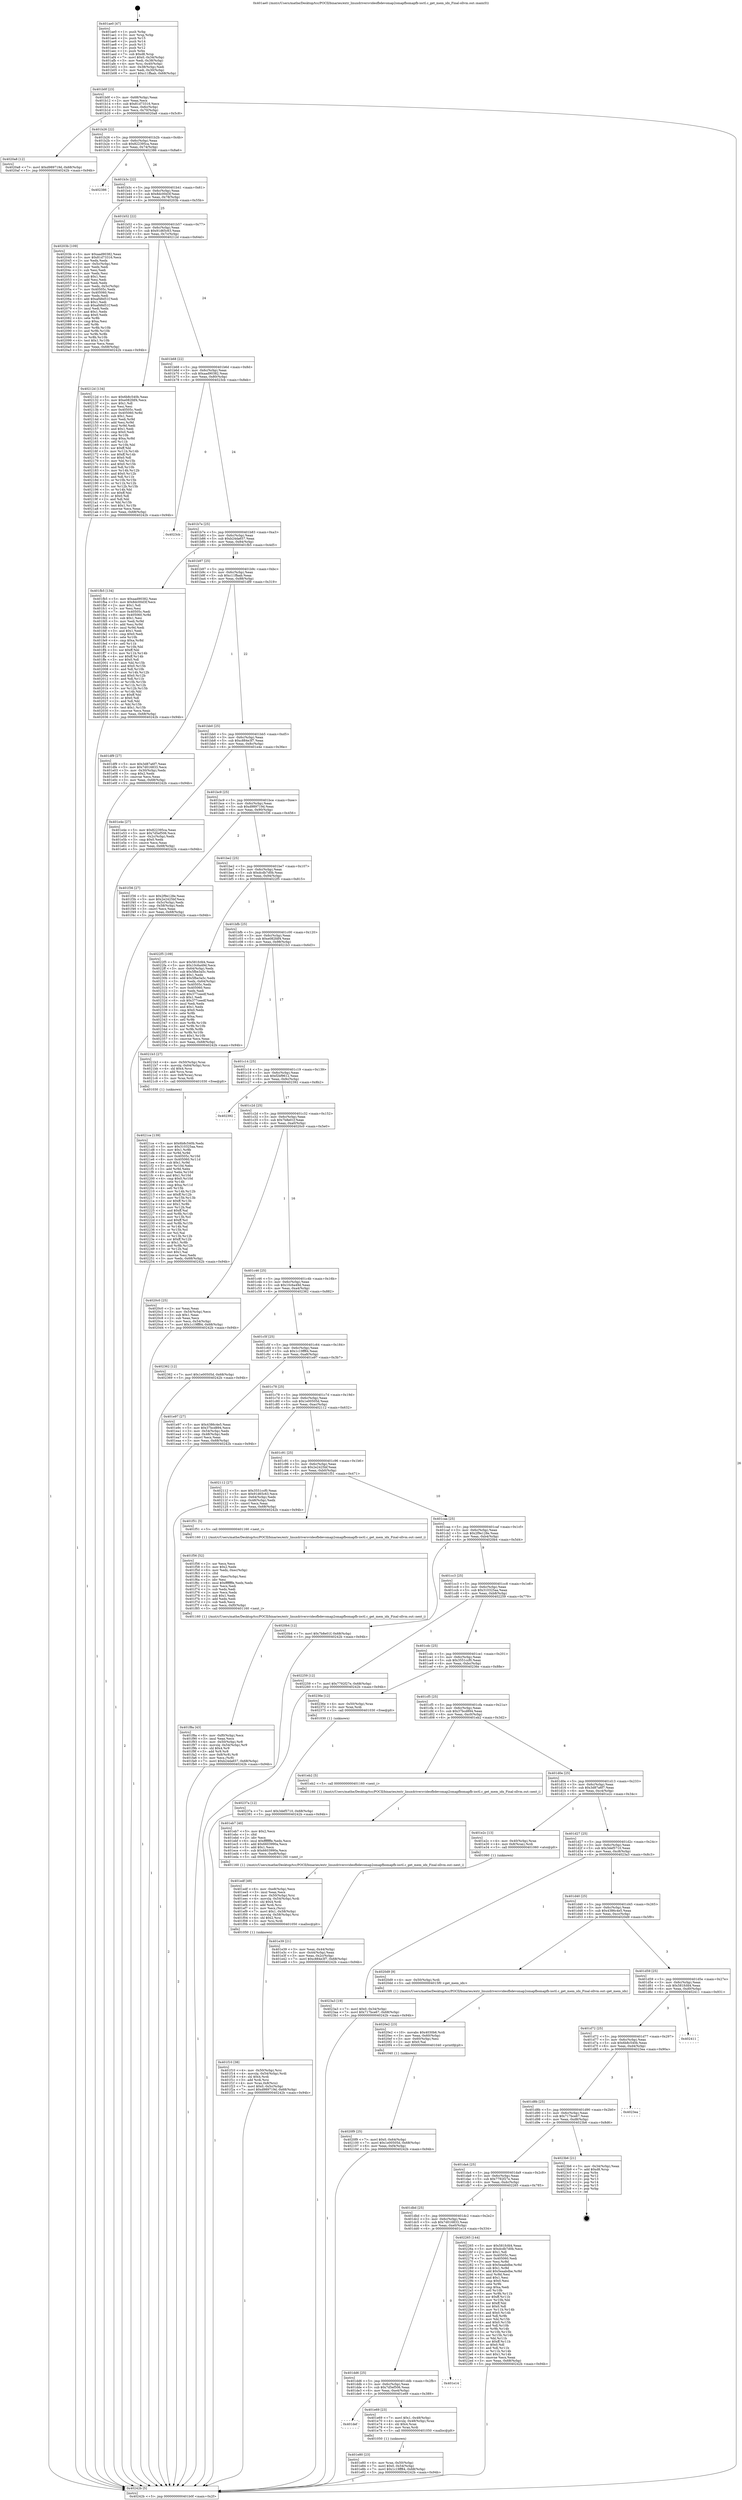 digraph "0x401ae0" {
  label = "0x401ae0 (/mnt/c/Users/mathe/Desktop/tcc/POCII/binaries/extr_linuxdriversvideofbdevomap2omapfbomapfb-ioctl.c_get_mem_idx_Final-ollvm.out::main(0))"
  labelloc = "t"
  node[shape=record]

  Entry [label="",width=0.3,height=0.3,shape=circle,fillcolor=black,style=filled]
  "0x401b0f" [label="{
     0x401b0f [23]\l
     | [instrs]\l
     &nbsp;&nbsp;0x401b0f \<+3\>: mov -0x68(%rbp),%eax\l
     &nbsp;&nbsp;0x401b12 \<+2\>: mov %eax,%ecx\l
     &nbsp;&nbsp;0x401b14 \<+6\>: sub $0x81d73316,%ecx\l
     &nbsp;&nbsp;0x401b1a \<+3\>: mov %eax,-0x6c(%rbp)\l
     &nbsp;&nbsp;0x401b1d \<+3\>: mov %ecx,-0x70(%rbp)\l
     &nbsp;&nbsp;0x401b20 \<+6\>: je 00000000004020a8 \<main+0x5c8\>\l
  }"]
  "0x4020a8" [label="{
     0x4020a8 [12]\l
     | [instrs]\l
     &nbsp;&nbsp;0x4020a8 \<+7\>: movl $0xd989719d,-0x68(%rbp)\l
     &nbsp;&nbsp;0x4020af \<+5\>: jmp 000000000040242b \<main+0x94b\>\l
  }"]
  "0x401b26" [label="{
     0x401b26 [22]\l
     | [instrs]\l
     &nbsp;&nbsp;0x401b26 \<+5\>: jmp 0000000000401b2b \<main+0x4b\>\l
     &nbsp;&nbsp;0x401b2b \<+3\>: mov -0x6c(%rbp),%eax\l
     &nbsp;&nbsp;0x401b2e \<+5\>: sub $0x822395ca,%eax\l
     &nbsp;&nbsp;0x401b33 \<+3\>: mov %eax,-0x74(%rbp)\l
     &nbsp;&nbsp;0x401b36 \<+6\>: je 0000000000402386 \<main+0x8a6\>\l
  }"]
  Exit [label="",width=0.3,height=0.3,shape=circle,fillcolor=black,style=filled,peripheries=2]
  "0x402386" [label="{
     0x402386\l
  }", style=dashed]
  "0x401b3c" [label="{
     0x401b3c [22]\l
     | [instrs]\l
     &nbsp;&nbsp;0x401b3c \<+5\>: jmp 0000000000401b41 \<main+0x61\>\l
     &nbsp;&nbsp;0x401b41 \<+3\>: mov -0x6c(%rbp),%eax\l
     &nbsp;&nbsp;0x401b44 \<+5\>: sub $0x8dc00d3f,%eax\l
     &nbsp;&nbsp;0x401b49 \<+3\>: mov %eax,-0x78(%rbp)\l
     &nbsp;&nbsp;0x401b4c \<+6\>: je 000000000040203b \<main+0x55b\>\l
  }"]
  "0x40237a" [label="{
     0x40237a [12]\l
     | [instrs]\l
     &nbsp;&nbsp;0x40237a \<+7\>: movl $0x3def5710,-0x68(%rbp)\l
     &nbsp;&nbsp;0x402381 \<+5\>: jmp 000000000040242b \<main+0x94b\>\l
  }"]
  "0x40203b" [label="{
     0x40203b [109]\l
     | [instrs]\l
     &nbsp;&nbsp;0x40203b \<+5\>: mov $0xaad90382,%eax\l
     &nbsp;&nbsp;0x402040 \<+5\>: mov $0x81d73316,%ecx\l
     &nbsp;&nbsp;0x402045 \<+2\>: xor %edx,%edx\l
     &nbsp;&nbsp;0x402047 \<+3\>: mov -0x5c(%rbp),%esi\l
     &nbsp;&nbsp;0x40204a \<+2\>: mov %edx,%edi\l
     &nbsp;&nbsp;0x40204c \<+2\>: sub %esi,%edi\l
     &nbsp;&nbsp;0x40204e \<+2\>: mov %edx,%esi\l
     &nbsp;&nbsp;0x402050 \<+3\>: sub $0x1,%esi\l
     &nbsp;&nbsp;0x402053 \<+2\>: add %esi,%edi\l
     &nbsp;&nbsp;0x402055 \<+2\>: sub %edi,%edx\l
     &nbsp;&nbsp;0x402057 \<+3\>: mov %edx,-0x5c(%rbp)\l
     &nbsp;&nbsp;0x40205a \<+7\>: mov 0x40505c,%edx\l
     &nbsp;&nbsp;0x402061 \<+7\>: mov 0x405060,%esi\l
     &nbsp;&nbsp;0x402068 \<+2\>: mov %edx,%edi\l
     &nbsp;&nbsp;0x40206a \<+6\>: add $0xaf48d51f,%edi\l
     &nbsp;&nbsp;0x402070 \<+3\>: sub $0x1,%edi\l
     &nbsp;&nbsp;0x402073 \<+6\>: sub $0xaf48d51f,%edi\l
     &nbsp;&nbsp;0x402079 \<+3\>: imul %edi,%edx\l
     &nbsp;&nbsp;0x40207c \<+3\>: and $0x1,%edx\l
     &nbsp;&nbsp;0x40207f \<+3\>: cmp $0x0,%edx\l
     &nbsp;&nbsp;0x402082 \<+4\>: sete %r8b\l
     &nbsp;&nbsp;0x402086 \<+3\>: cmp $0xa,%esi\l
     &nbsp;&nbsp;0x402089 \<+4\>: setl %r9b\l
     &nbsp;&nbsp;0x40208d \<+3\>: mov %r8b,%r10b\l
     &nbsp;&nbsp;0x402090 \<+3\>: and %r9b,%r10b\l
     &nbsp;&nbsp;0x402093 \<+3\>: xor %r9b,%r8b\l
     &nbsp;&nbsp;0x402096 \<+3\>: or %r8b,%r10b\l
     &nbsp;&nbsp;0x402099 \<+4\>: test $0x1,%r10b\l
     &nbsp;&nbsp;0x40209d \<+3\>: cmovne %ecx,%eax\l
     &nbsp;&nbsp;0x4020a0 \<+3\>: mov %eax,-0x68(%rbp)\l
     &nbsp;&nbsp;0x4020a3 \<+5\>: jmp 000000000040242b \<main+0x94b\>\l
  }"]
  "0x401b52" [label="{
     0x401b52 [22]\l
     | [instrs]\l
     &nbsp;&nbsp;0x401b52 \<+5\>: jmp 0000000000401b57 \<main+0x77\>\l
     &nbsp;&nbsp;0x401b57 \<+3\>: mov -0x6c(%rbp),%eax\l
     &nbsp;&nbsp;0x401b5a \<+5\>: sub $0x91d65c63,%eax\l
     &nbsp;&nbsp;0x401b5f \<+3\>: mov %eax,-0x7c(%rbp)\l
     &nbsp;&nbsp;0x401b62 \<+6\>: je 000000000040212d \<main+0x64d\>\l
  }"]
  "0x4021ce" [label="{
     0x4021ce [139]\l
     | [instrs]\l
     &nbsp;&nbsp;0x4021ce \<+5\>: mov $0x6b8c540b,%edx\l
     &nbsp;&nbsp;0x4021d3 \<+5\>: mov $0x310325aa,%esi\l
     &nbsp;&nbsp;0x4021d8 \<+3\>: mov $0x1,%r8b\l
     &nbsp;&nbsp;0x4021db \<+3\>: xor %r9d,%r9d\l
     &nbsp;&nbsp;0x4021de \<+8\>: mov 0x40505c,%r10d\l
     &nbsp;&nbsp;0x4021e6 \<+8\>: mov 0x405060,%r11d\l
     &nbsp;&nbsp;0x4021ee \<+4\>: sub $0x1,%r9d\l
     &nbsp;&nbsp;0x4021f2 \<+3\>: mov %r10d,%ebx\l
     &nbsp;&nbsp;0x4021f5 \<+3\>: add %r9d,%ebx\l
     &nbsp;&nbsp;0x4021f8 \<+4\>: imul %ebx,%r10d\l
     &nbsp;&nbsp;0x4021fc \<+4\>: and $0x1,%r10d\l
     &nbsp;&nbsp;0x402200 \<+4\>: cmp $0x0,%r10d\l
     &nbsp;&nbsp;0x402204 \<+4\>: sete %r14b\l
     &nbsp;&nbsp;0x402208 \<+4\>: cmp $0xa,%r11d\l
     &nbsp;&nbsp;0x40220c \<+4\>: setl %r15b\l
     &nbsp;&nbsp;0x402210 \<+3\>: mov %r14b,%r12b\l
     &nbsp;&nbsp;0x402213 \<+4\>: xor $0xff,%r12b\l
     &nbsp;&nbsp;0x402217 \<+3\>: mov %r15b,%r13b\l
     &nbsp;&nbsp;0x40221a \<+4\>: xor $0xff,%r13b\l
     &nbsp;&nbsp;0x40221e \<+4\>: xor $0x1,%r8b\l
     &nbsp;&nbsp;0x402222 \<+3\>: mov %r12b,%al\l
     &nbsp;&nbsp;0x402225 \<+2\>: and $0xff,%al\l
     &nbsp;&nbsp;0x402227 \<+3\>: and %r8b,%r14b\l
     &nbsp;&nbsp;0x40222a \<+3\>: mov %r13b,%cl\l
     &nbsp;&nbsp;0x40222d \<+3\>: and $0xff,%cl\l
     &nbsp;&nbsp;0x402230 \<+3\>: and %r8b,%r15b\l
     &nbsp;&nbsp;0x402233 \<+3\>: or %r14b,%al\l
     &nbsp;&nbsp;0x402236 \<+3\>: or %r15b,%cl\l
     &nbsp;&nbsp;0x402239 \<+2\>: xor %cl,%al\l
     &nbsp;&nbsp;0x40223b \<+3\>: or %r13b,%r12b\l
     &nbsp;&nbsp;0x40223e \<+4\>: xor $0xff,%r12b\l
     &nbsp;&nbsp;0x402242 \<+4\>: or $0x1,%r8b\l
     &nbsp;&nbsp;0x402246 \<+3\>: and %r8b,%r12b\l
     &nbsp;&nbsp;0x402249 \<+3\>: or %r12b,%al\l
     &nbsp;&nbsp;0x40224c \<+2\>: test $0x1,%al\l
     &nbsp;&nbsp;0x40224e \<+3\>: cmovne %esi,%edx\l
     &nbsp;&nbsp;0x402251 \<+3\>: mov %edx,-0x68(%rbp)\l
     &nbsp;&nbsp;0x402254 \<+5\>: jmp 000000000040242b \<main+0x94b\>\l
  }"]
  "0x40212d" [label="{
     0x40212d [134]\l
     | [instrs]\l
     &nbsp;&nbsp;0x40212d \<+5\>: mov $0x6b8c540b,%eax\l
     &nbsp;&nbsp;0x402132 \<+5\>: mov $0xe082fdf4,%ecx\l
     &nbsp;&nbsp;0x402137 \<+2\>: mov $0x1,%dl\l
     &nbsp;&nbsp;0x402139 \<+2\>: xor %esi,%esi\l
     &nbsp;&nbsp;0x40213b \<+7\>: mov 0x40505c,%edi\l
     &nbsp;&nbsp;0x402142 \<+8\>: mov 0x405060,%r8d\l
     &nbsp;&nbsp;0x40214a \<+3\>: sub $0x1,%esi\l
     &nbsp;&nbsp;0x40214d \<+3\>: mov %edi,%r9d\l
     &nbsp;&nbsp;0x402150 \<+3\>: add %esi,%r9d\l
     &nbsp;&nbsp;0x402153 \<+4\>: imul %r9d,%edi\l
     &nbsp;&nbsp;0x402157 \<+3\>: and $0x1,%edi\l
     &nbsp;&nbsp;0x40215a \<+3\>: cmp $0x0,%edi\l
     &nbsp;&nbsp;0x40215d \<+4\>: sete %r10b\l
     &nbsp;&nbsp;0x402161 \<+4\>: cmp $0xa,%r8d\l
     &nbsp;&nbsp;0x402165 \<+4\>: setl %r11b\l
     &nbsp;&nbsp;0x402169 \<+3\>: mov %r10b,%bl\l
     &nbsp;&nbsp;0x40216c \<+3\>: xor $0xff,%bl\l
     &nbsp;&nbsp;0x40216f \<+3\>: mov %r11b,%r14b\l
     &nbsp;&nbsp;0x402172 \<+4\>: xor $0xff,%r14b\l
     &nbsp;&nbsp;0x402176 \<+3\>: xor $0x0,%dl\l
     &nbsp;&nbsp;0x402179 \<+3\>: mov %bl,%r15b\l
     &nbsp;&nbsp;0x40217c \<+4\>: and $0x0,%r15b\l
     &nbsp;&nbsp;0x402180 \<+3\>: and %dl,%r10b\l
     &nbsp;&nbsp;0x402183 \<+3\>: mov %r14b,%r12b\l
     &nbsp;&nbsp;0x402186 \<+4\>: and $0x0,%r12b\l
     &nbsp;&nbsp;0x40218a \<+3\>: and %dl,%r11b\l
     &nbsp;&nbsp;0x40218d \<+3\>: or %r10b,%r15b\l
     &nbsp;&nbsp;0x402190 \<+3\>: or %r11b,%r12b\l
     &nbsp;&nbsp;0x402193 \<+3\>: xor %r12b,%r15b\l
     &nbsp;&nbsp;0x402196 \<+3\>: or %r14b,%bl\l
     &nbsp;&nbsp;0x402199 \<+3\>: xor $0xff,%bl\l
     &nbsp;&nbsp;0x40219c \<+3\>: or $0x0,%dl\l
     &nbsp;&nbsp;0x40219f \<+2\>: and %dl,%bl\l
     &nbsp;&nbsp;0x4021a1 \<+3\>: or %bl,%r15b\l
     &nbsp;&nbsp;0x4021a4 \<+4\>: test $0x1,%r15b\l
     &nbsp;&nbsp;0x4021a8 \<+3\>: cmovne %ecx,%eax\l
     &nbsp;&nbsp;0x4021ab \<+3\>: mov %eax,-0x68(%rbp)\l
     &nbsp;&nbsp;0x4021ae \<+5\>: jmp 000000000040242b \<main+0x94b\>\l
  }"]
  "0x401b68" [label="{
     0x401b68 [22]\l
     | [instrs]\l
     &nbsp;&nbsp;0x401b68 \<+5\>: jmp 0000000000401b6d \<main+0x8d\>\l
     &nbsp;&nbsp;0x401b6d \<+3\>: mov -0x6c(%rbp),%eax\l
     &nbsp;&nbsp;0x401b70 \<+5\>: sub $0xaad90382,%eax\l
     &nbsp;&nbsp;0x401b75 \<+3\>: mov %eax,-0x80(%rbp)\l
     &nbsp;&nbsp;0x401b78 \<+6\>: je 00000000004023cb \<main+0x8eb\>\l
  }"]
  "0x4020f9" [label="{
     0x4020f9 [25]\l
     | [instrs]\l
     &nbsp;&nbsp;0x4020f9 \<+7\>: movl $0x0,-0x64(%rbp)\l
     &nbsp;&nbsp;0x402100 \<+7\>: movl $0x1e00505d,-0x68(%rbp)\l
     &nbsp;&nbsp;0x402107 \<+6\>: mov %eax,-0xf4(%rbp)\l
     &nbsp;&nbsp;0x40210d \<+5\>: jmp 000000000040242b \<main+0x94b\>\l
  }"]
  "0x4023cb" [label="{
     0x4023cb\l
  }", style=dashed]
  "0x401b7e" [label="{
     0x401b7e [25]\l
     | [instrs]\l
     &nbsp;&nbsp;0x401b7e \<+5\>: jmp 0000000000401b83 \<main+0xa3\>\l
     &nbsp;&nbsp;0x401b83 \<+3\>: mov -0x6c(%rbp),%eax\l
     &nbsp;&nbsp;0x401b86 \<+5\>: sub $0xb24da657,%eax\l
     &nbsp;&nbsp;0x401b8b \<+6\>: mov %eax,-0x84(%rbp)\l
     &nbsp;&nbsp;0x401b91 \<+6\>: je 0000000000401fb5 \<main+0x4d5\>\l
  }"]
  "0x4020e2" [label="{
     0x4020e2 [23]\l
     | [instrs]\l
     &nbsp;&nbsp;0x4020e2 \<+10\>: movabs $0x4030b6,%rdi\l
     &nbsp;&nbsp;0x4020ec \<+3\>: mov %eax,-0x60(%rbp)\l
     &nbsp;&nbsp;0x4020ef \<+3\>: mov -0x60(%rbp),%esi\l
     &nbsp;&nbsp;0x4020f2 \<+2\>: mov $0x0,%al\l
     &nbsp;&nbsp;0x4020f4 \<+5\>: call 0000000000401040 \<printf@plt\>\l
     | [calls]\l
     &nbsp;&nbsp;0x401040 \{1\} (unknown)\l
  }"]
  "0x401fb5" [label="{
     0x401fb5 [134]\l
     | [instrs]\l
     &nbsp;&nbsp;0x401fb5 \<+5\>: mov $0xaad90382,%eax\l
     &nbsp;&nbsp;0x401fba \<+5\>: mov $0x8dc00d3f,%ecx\l
     &nbsp;&nbsp;0x401fbf \<+2\>: mov $0x1,%dl\l
     &nbsp;&nbsp;0x401fc1 \<+2\>: xor %esi,%esi\l
     &nbsp;&nbsp;0x401fc3 \<+7\>: mov 0x40505c,%edi\l
     &nbsp;&nbsp;0x401fca \<+8\>: mov 0x405060,%r8d\l
     &nbsp;&nbsp;0x401fd2 \<+3\>: sub $0x1,%esi\l
     &nbsp;&nbsp;0x401fd5 \<+3\>: mov %edi,%r9d\l
     &nbsp;&nbsp;0x401fd8 \<+3\>: add %esi,%r9d\l
     &nbsp;&nbsp;0x401fdb \<+4\>: imul %r9d,%edi\l
     &nbsp;&nbsp;0x401fdf \<+3\>: and $0x1,%edi\l
     &nbsp;&nbsp;0x401fe2 \<+3\>: cmp $0x0,%edi\l
     &nbsp;&nbsp;0x401fe5 \<+4\>: sete %r10b\l
     &nbsp;&nbsp;0x401fe9 \<+4\>: cmp $0xa,%r8d\l
     &nbsp;&nbsp;0x401fed \<+4\>: setl %r11b\l
     &nbsp;&nbsp;0x401ff1 \<+3\>: mov %r10b,%bl\l
     &nbsp;&nbsp;0x401ff4 \<+3\>: xor $0xff,%bl\l
     &nbsp;&nbsp;0x401ff7 \<+3\>: mov %r11b,%r14b\l
     &nbsp;&nbsp;0x401ffa \<+4\>: xor $0xff,%r14b\l
     &nbsp;&nbsp;0x401ffe \<+3\>: xor $0x0,%dl\l
     &nbsp;&nbsp;0x402001 \<+3\>: mov %bl,%r15b\l
     &nbsp;&nbsp;0x402004 \<+4\>: and $0x0,%r15b\l
     &nbsp;&nbsp;0x402008 \<+3\>: and %dl,%r10b\l
     &nbsp;&nbsp;0x40200b \<+3\>: mov %r14b,%r12b\l
     &nbsp;&nbsp;0x40200e \<+4\>: and $0x0,%r12b\l
     &nbsp;&nbsp;0x402012 \<+3\>: and %dl,%r11b\l
     &nbsp;&nbsp;0x402015 \<+3\>: or %r10b,%r15b\l
     &nbsp;&nbsp;0x402018 \<+3\>: or %r11b,%r12b\l
     &nbsp;&nbsp;0x40201b \<+3\>: xor %r12b,%r15b\l
     &nbsp;&nbsp;0x40201e \<+3\>: or %r14b,%bl\l
     &nbsp;&nbsp;0x402021 \<+3\>: xor $0xff,%bl\l
     &nbsp;&nbsp;0x402024 \<+3\>: or $0x0,%dl\l
     &nbsp;&nbsp;0x402027 \<+2\>: and %dl,%bl\l
     &nbsp;&nbsp;0x402029 \<+3\>: or %bl,%r15b\l
     &nbsp;&nbsp;0x40202c \<+4\>: test $0x1,%r15b\l
     &nbsp;&nbsp;0x402030 \<+3\>: cmovne %ecx,%eax\l
     &nbsp;&nbsp;0x402033 \<+3\>: mov %eax,-0x68(%rbp)\l
     &nbsp;&nbsp;0x402036 \<+5\>: jmp 000000000040242b \<main+0x94b\>\l
  }"]
  "0x401b97" [label="{
     0x401b97 [25]\l
     | [instrs]\l
     &nbsp;&nbsp;0x401b97 \<+5\>: jmp 0000000000401b9c \<main+0xbc\>\l
     &nbsp;&nbsp;0x401b9c \<+3\>: mov -0x6c(%rbp),%eax\l
     &nbsp;&nbsp;0x401b9f \<+5\>: sub $0xc11ffaab,%eax\l
     &nbsp;&nbsp;0x401ba4 \<+6\>: mov %eax,-0x88(%rbp)\l
     &nbsp;&nbsp;0x401baa \<+6\>: je 0000000000401df9 \<main+0x319\>\l
  }"]
  "0x401f8a" [label="{
     0x401f8a [43]\l
     | [instrs]\l
     &nbsp;&nbsp;0x401f8a \<+6\>: mov -0xf0(%rbp),%ecx\l
     &nbsp;&nbsp;0x401f90 \<+3\>: imul %eax,%ecx\l
     &nbsp;&nbsp;0x401f93 \<+4\>: mov -0x50(%rbp),%r8\l
     &nbsp;&nbsp;0x401f97 \<+4\>: movslq -0x54(%rbp),%r9\l
     &nbsp;&nbsp;0x401f9b \<+4\>: shl $0x4,%r9\l
     &nbsp;&nbsp;0x401f9f \<+3\>: add %r9,%r8\l
     &nbsp;&nbsp;0x401fa2 \<+4\>: mov 0x8(%r8),%r8\l
     &nbsp;&nbsp;0x401fa6 \<+3\>: mov %ecx,(%r8)\l
     &nbsp;&nbsp;0x401fa9 \<+7\>: movl $0xb24da657,-0x68(%rbp)\l
     &nbsp;&nbsp;0x401fb0 \<+5\>: jmp 000000000040242b \<main+0x94b\>\l
  }"]
  "0x401df9" [label="{
     0x401df9 [27]\l
     | [instrs]\l
     &nbsp;&nbsp;0x401df9 \<+5\>: mov $0x3d87a6f7,%eax\l
     &nbsp;&nbsp;0x401dfe \<+5\>: mov $0x7d016833,%ecx\l
     &nbsp;&nbsp;0x401e03 \<+3\>: mov -0x30(%rbp),%edx\l
     &nbsp;&nbsp;0x401e06 \<+3\>: cmp $0x2,%edx\l
     &nbsp;&nbsp;0x401e09 \<+3\>: cmovne %ecx,%eax\l
     &nbsp;&nbsp;0x401e0c \<+3\>: mov %eax,-0x68(%rbp)\l
     &nbsp;&nbsp;0x401e0f \<+5\>: jmp 000000000040242b \<main+0x94b\>\l
  }"]
  "0x401bb0" [label="{
     0x401bb0 [25]\l
     | [instrs]\l
     &nbsp;&nbsp;0x401bb0 \<+5\>: jmp 0000000000401bb5 \<main+0xd5\>\l
     &nbsp;&nbsp;0x401bb5 \<+3\>: mov -0x6c(%rbp),%eax\l
     &nbsp;&nbsp;0x401bb8 \<+5\>: sub $0xc884e3f7,%eax\l
     &nbsp;&nbsp;0x401bbd \<+6\>: mov %eax,-0x8c(%rbp)\l
     &nbsp;&nbsp;0x401bc3 \<+6\>: je 0000000000401e4e \<main+0x36e\>\l
  }"]
  "0x40242b" [label="{
     0x40242b [5]\l
     | [instrs]\l
     &nbsp;&nbsp;0x40242b \<+5\>: jmp 0000000000401b0f \<main+0x2f\>\l
  }"]
  "0x401ae0" [label="{
     0x401ae0 [47]\l
     | [instrs]\l
     &nbsp;&nbsp;0x401ae0 \<+1\>: push %rbp\l
     &nbsp;&nbsp;0x401ae1 \<+3\>: mov %rsp,%rbp\l
     &nbsp;&nbsp;0x401ae4 \<+2\>: push %r15\l
     &nbsp;&nbsp;0x401ae6 \<+2\>: push %r14\l
     &nbsp;&nbsp;0x401ae8 \<+2\>: push %r13\l
     &nbsp;&nbsp;0x401aea \<+2\>: push %r12\l
     &nbsp;&nbsp;0x401aec \<+1\>: push %rbx\l
     &nbsp;&nbsp;0x401aed \<+7\>: sub $0xd8,%rsp\l
     &nbsp;&nbsp;0x401af4 \<+7\>: movl $0x0,-0x34(%rbp)\l
     &nbsp;&nbsp;0x401afb \<+3\>: mov %edi,-0x38(%rbp)\l
     &nbsp;&nbsp;0x401afe \<+4\>: mov %rsi,-0x40(%rbp)\l
     &nbsp;&nbsp;0x401b02 \<+3\>: mov -0x38(%rbp),%edi\l
     &nbsp;&nbsp;0x401b05 \<+3\>: mov %edi,-0x30(%rbp)\l
     &nbsp;&nbsp;0x401b08 \<+7\>: movl $0xc11ffaab,-0x68(%rbp)\l
  }"]
  "0x401f56" [label="{
     0x401f56 [52]\l
     | [instrs]\l
     &nbsp;&nbsp;0x401f56 \<+2\>: xor %ecx,%ecx\l
     &nbsp;&nbsp;0x401f58 \<+5\>: mov $0x2,%edx\l
     &nbsp;&nbsp;0x401f5d \<+6\>: mov %edx,-0xec(%rbp)\l
     &nbsp;&nbsp;0x401f63 \<+1\>: cltd\l
     &nbsp;&nbsp;0x401f64 \<+6\>: mov -0xec(%rbp),%esi\l
     &nbsp;&nbsp;0x401f6a \<+2\>: idiv %esi\l
     &nbsp;&nbsp;0x401f6c \<+6\>: imul $0xfffffffe,%edx,%edx\l
     &nbsp;&nbsp;0x401f72 \<+2\>: mov %ecx,%edi\l
     &nbsp;&nbsp;0x401f74 \<+2\>: sub %edx,%edi\l
     &nbsp;&nbsp;0x401f76 \<+2\>: mov %ecx,%edx\l
     &nbsp;&nbsp;0x401f78 \<+3\>: sub $0x1,%edx\l
     &nbsp;&nbsp;0x401f7b \<+2\>: add %edx,%edi\l
     &nbsp;&nbsp;0x401f7d \<+2\>: sub %edi,%ecx\l
     &nbsp;&nbsp;0x401f7f \<+6\>: mov %ecx,-0xf0(%rbp)\l
     &nbsp;&nbsp;0x401f85 \<+5\>: call 0000000000401160 \<next_i\>\l
     | [calls]\l
     &nbsp;&nbsp;0x401160 \{1\} (/mnt/c/Users/mathe/Desktop/tcc/POCII/binaries/extr_linuxdriversvideofbdevomap2omapfbomapfb-ioctl.c_get_mem_idx_Final-ollvm.out::next_i)\l
  }"]
  "0x401e4e" [label="{
     0x401e4e [27]\l
     | [instrs]\l
     &nbsp;&nbsp;0x401e4e \<+5\>: mov $0x822395ca,%eax\l
     &nbsp;&nbsp;0x401e53 \<+5\>: mov $0x7d5ef506,%ecx\l
     &nbsp;&nbsp;0x401e58 \<+3\>: mov -0x2c(%rbp),%edx\l
     &nbsp;&nbsp;0x401e5b \<+3\>: cmp $0x0,%edx\l
     &nbsp;&nbsp;0x401e5e \<+3\>: cmove %ecx,%eax\l
     &nbsp;&nbsp;0x401e61 \<+3\>: mov %eax,-0x68(%rbp)\l
     &nbsp;&nbsp;0x401e64 \<+5\>: jmp 000000000040242b \<main+0x94b\>\l
  }"]
  "0x401bc9" [label="{
     0x401bc9 [25]\l
     | [instrs]\l
     &nbsp;&nbsp;0x401bc9 \<+5\>: jmp 0000000000401bce \<main+0xee\>\l
     &nbsp;&nbsp;0x401bce \<+3\>: mov -0x6c(%rbp),%eax\l
     &nbsp;&nbsp;0x401bd1 \<+5\>: sub $0xd989719d,%eax\l
     &nbsp;&nbsp;0x401bd6 \<+6\>: mov %eax,-0x90(%rbp)\l
     &nbsp;&nbsp;0x401bdc \<+6\>: je 0000000000401f36 \<main+0x456\>\l
  }"]
  "0x401f10" [label="{
     0x401f10 [38]\l
     | [instrs]\l
     &nbsp;&nbsp;0x401f10 \<+4\>: mov -0x50(%rbp),%rsi\l
     &nbsp;&nbsp;0x401f14 \<+4\>: movslq -0x54(%rbp),%rdi\l
     &nbsp;&nbsp;0x401f18 \<+4\>: shl $0x4,%rdi\l
     &nbsp;&nbsp;0x401f1c \<+3\>: add %rdi,%rsi\l
     &nbsp;&nbsp;0x401f1f \<+4\>: mov %rax,0x8(%rsi)\l
     &nbsp;&nbsp;0x401f23 \<+7\>: movl $0x0,-0x5c(%rbp)\l
     &nbsp;&nbsp;0x401f2a \<+7\>: movl $0xd989719d,-0x68(%rbp)\l
     &nbsp;&nbsp;0x401f31 \<+5\>: jmp 000000000040242b \<main+0x94b\>\l
  }"]
  "0x401f36" [label="{
     0x401f36 [27]\l
     | [instrs]\l
     &nbsp;&nbsp;0x401f36 \<+5\>: mov $0x2f9e128e,%eax\l
     &nbsp;&nbsp;0x401f3b \<+5\>: mov $0x2e2425bf,%ecx\l
     &nbsp;&nbsp;0x401f40 \<+3\>: mov -0x5c(%rbp),%edx\l
     &nbsp;&nbsp;0x401f43 \<+3\>: cmp -0x58(%rbp),%edx\l
     &nbsp;&nbsp;0x401f46 \<+3\>: cmovl %ecx,%eax\l
     &nbsp;&nbsp;0x401f49 \<+3\>: mov %eax,-0x68(%rbp)\l
     &nbsp;&nbsp;0x401f4c \<+5\>: jmp 000000000040242b \<main+0x94b\>\l
  }"]
  "0x401be2" [label="{
     0x401be2 [25]\l
     | [instrs]\l
     &nbsp;&nbsp;0x401be2 \<+5\>: jmp 0000000000401be7 \<main+0x107\>\l
     &nbsp;&nbsp;0x401be7 \<+3\>: mov -0x6c(%rbp),%eax\l
     &nbsp;&nbsp;0x401bea \<+5\>: sub $0xdcdb7d0b,%eax\l
     &nbsp;&nbsp;0x401bef \<+6\>: mov %eax,-0x94(%rbp)\l
     &nbsp;&nbsp;0x401bf5 \<+6\>: je 00000000004022f5 \<main+0x815\>\l
  }"]
  "0x401edf" [label="{
     0x401edf [49]\l
     | [instrs]\l
     &nbsp;&nbsp;0x401edf \<+6\>: mov -0xe8(%rbp),%ecx\l
     &nbsp;&nbsp;0x401ee5 \<+3\>: imul %eax,%ecx\l
     &nbsp;&nbsp;0x401ee8 \<+4\>: mov -0x50(%rbp),%rsi\l
     &nbsp;&nbsp;0x401eec \<+4\>: movslq -0x54(%rbp),%rdi\l
     &nbsp;&nbsp;0x401ef0 \<+4\>: shl $0x4,%rdi\l
     &nbsp;&nbsp;0x401ef4 \<+3\>: add %rdi,%rsi\l
     &nbsp;&nbsp;0x401ef7 \<+2\>: mov %ecx,(%rsi)\l
     &nbsp;&nbsp;0x401ef9 \<+7\>: movl $0x1,-0x58(%rbp)\l
     &nbsp;&nbsp;0x401f00 \<+4\>: movslq -0x58(%rbp),%rsi\l
     &nbsp;&nbsp;0x401f04 \<+4\>: shl $0x2,%rsi\l
     &nbsp;&nbsp;0x401f08 \<+3\>: mov %rsi,%rdi\l
     &nbsp;&nbsp;0x401f0b \<+5\>: call 0000000000401050 \<malloc@plt\>\l
     | [calls]\l
     &nbsp;&nbsp;0x401050 \{1\} (unknown)\l
  }"]
  "0x4022f5" [label="{
     0x4022f5 [109]\l
     | [instrs]\l
     &nbsp;&nbsp;0x4022f5 \<+5\>: mov $0x581fcfd4,%eax\l
     &nbsp;&nbsp;0x4022fa \<+5\>: mov $0x10c6a49d,%ecx\l
     &nbsp;&nbsp;0x4022ff \<+3\>: mov -0x64(%rbp),%edx\l
     &nbsp;&nbsp;0x402302 \<+6\>: sub $0x5fbe3a5c,%edx\l
     &nbsp;&nbsp;0x402308 \<+3\>: add $0x1,%edx\l
     &nbsp;&nbsp;0x40230b \<+6\>: add $0x5fbe3a5c,%edx\l
     &nbsp;&nbsp;0x402311 \<+3\>: mov %edx,-0x64(%rbp)\l
     &nbsp;&nbsp;0x402314 \<+7\>: mov 0x40505c,%edx\l
     &nbsp;&nbsp;0x40231b \<+7\>: mov 0x405060,%esi\l
     &nbsp;&nbsp;0x402322 \<+2\>: mov %edx,%edi\l
     &nbsp;&nbsp;0x402324 \<+6\>: add $0x377ceedf,%edi\l
     &nbsp;&nbsp;0x40232a \<+3\>: sub $0x1,%edi\l
     &nbsp;&nbsp;0x40232d \<+6\>: sub $0x377ceedf,%edi\l
     &nbsp;&nbsp;0x402333 \<+3\>: imul %edi,%edx\l
     &nbsp;&nbsp;0x402336 \<+3\>: and $0x1,%edx\l
     &nbsp;&nbsp;0x402339 \<+3\>: cmp $0x0,%edx\l
     &nbsp;&nbsp;0x40233c \<+4\>: sete %r8b\l
     &nbsp;&nbsp;0x402340 \<+3\>: cmp $0xa,%esi\l
     &nbsp;&nbsp;0x402343 \<+4\>: setl %r9b\l
     &nbsp;&nbsp;0x402347 \<+3\>: mov %r8b,%r10b\l
     &nbsp;&nbsp;0x40234a \<+3\>: and %r9b,%r10b\l
     &nbsp;&nbsp;0x40234d \<+3\>: xor %r9b,%r8b\l
     &nbsp;&nbsp;0x402350 \<+3\>: or %r8b,%r10b\l
     &nbsp;&nbsp;0x402353 \<+4\>: test $0x1,%r10b\l
     &nbsp;&nbsp;0x402357 \<+3\>: cmovne %ecx,%eax\l
     &nbsp;&nbsp;0x40235a \<+3\>: mov %eax,-0x68(%rbp)\l
     &nbsp;&nbsp;0x40235d \<+5\>: jmp 000000000040242b \<main+0x94b\>\l
  }"]
  "0x401bfb" [label="{
     0x401bfb [25]\l
     | [instrs]\l
     &nbsp;&nbsp;0x401bfb \<+5\>: jmp 0000000000401c00 \<main+0x120\>\l
     &nbsp;&nbsp;0x401c00 \<+3\>: mov -0x6c(%rbp),%eax\l
     &nbsp;&nbsp;0x401c03 \<+5\>: sub $0xe082fdf4,%eax\l
     &nbsp;&nbsp;0x401c08 \<+6\>: mov %eax,-0x98(%rbp)\l
     &nbsp;&nbsp;0x401c0e \<+6\>: je 00000000004021b3 \<main+0x6d3\>\l
  }"]
  "0x401eb7" [label="{
     0x401eb7 [40]\l
     | [instrs]\l
     &nbsp;&nbsp;0x401eb7 \<+5\>: mov $0x2,%ecx\l
     &nbsp;&nbsp;0x401ebc \<+1\>: cltd\l
     &nbsp;&nbsp;0x401ebd \<+2\>: idiv %ecx\l
     &nbsp;&nbsp;0x401ebf \<+6\>: imul $0xfffffffe,%edx,%ecx\l
     &nbsp;&nbsp;0x401ec5 \<+6\>: add $0x6603990a,%ecx\l
     &nbsp;&nbsp;0x401ecb \<+3\>: add $0x1,%ecx\l
     &nbsp;&nbsp;0x401ece \<+6\>: sub $0x6603990a,%ecx\l
     &nbsp;&nbsp;0x401ed4 \<+6\>: mov %ecx,-0xe8(%rbp)\l
     &nbsp;&nbsp;0x401eda \<+5\>: call 0000000000401160 \<next_i\>\l
     | [calls]\l
     &nbsp;&nbsp;0x401160 \{1\} (/mnt/c/Users/mathe/Desktop/tcc/POCII/binaries/extr_linuxdriversvideofbdevomap2omapfbomapfb-ioctl.c_get_mem_idx_Final-ollvm.out::next_i)\l
  }"]
  "0x4021b3" [label="{
     0x4021b3 [27]\l
     | [instrs]\l
     &nbsp;&nbsp;0x4021b3 \<+4\>: mov -0x50(%rbp),%rax\l
     &nbsp;&nbsp;0x4021b7 \<+4\>: movslq -0x64(%rbp),%rcx\l
     &nbsp;&nbsp;0x4021bb \<+4\>: shl $0x4,%rcx\l
     &nbsp;&nbsp;0x4021bf \<+3\>: add %rcx,%rax\l
     &nbsp;&nbsp;0x4021c2 \<+4\>: mov 0x8(%rax),%rax\l
     &nbsp;&nbsp;0x4021c6 \<+3\>: mov %rax,%rdi\l
     &nbsp;&nbsp;0x4021c9 \<+5\>: call 0000000000401030 \<free@plt\>\l
     | [calls]\l
     &nbsp;&nbsp;0x401030 \{1\} (unknown)\l
  }"]
  "0x401c14" [label="{
     0x401c14 [25]\l
     | [instrs]\l
     &nbsp;&nbsp;0x401c14 \<+5\>: jmp 0000000000401c19 \<main+0x139\>\l
     &nbsp;&nbsp;0x401c19 \<+3\>: mov -0x6c(%rbp),%eax\l
     &nbsp;&nbsp;0x401c1c \<+5\>: sub $0xf2bf9612,%eax\l
     &nbsp;&nbsp;0x401c21 \<+6\>: mov %eax,-0x9c(%rbp)\l
     &nbsp;&nbsp;0x401c27 \<+6\>: je 0000000000402392 \<main+0x8b2\>\l
  }"]
  "0x401e80" [label="{
     0x401e80 [23]\l
     | [instrs]\l
     &nbsp;&nbsp;0x401e80 \<+4\>: mov %rax,-0x50(%rbp)\l
     &nbsp;&nbsp;0x401e84 \<+7\>: movl $0x0,-0x54(%rbp)\l
     &nbsp;&nbsp;0x401e8b \<+7\>: movl $0x1c19ff84,-0x68(%rbp)\l
     &nbsp;&nbsp;0x401e92 \<+5\>: jmp 000000000040242b \<main+0x94b\>\l
  }"]
  "0x402392" [label="{
     0x402392\l
  }", style=dashed]
  "0x401c2d" [label="{
     0x401c2d [25]\l
     | [instrs]\l
     &nbsp;&nbsp;0x401c2d \<+5\>: jmp 0000000000401c32 \<main+0x152\>\l
     &nbsp;&nbsp;0x401c32 \<+3\>: mov -0x6c(%rbp),%eax\l
     &nbsp;&nbsp;0x401c35 \<+5\>: sub $0x7b8e01f,%eax\l
     &nbsp;&nbsp;0x401c3a \<+6\>: mov %eax,-0xa0(%rbp)\l
     &nbsp;&nbsp;0x401c40 \<+6\>: je 00000000004020c0 \<main+0x5e0\>\l
  }"]
  "0x401def" [label="{
     0x401def\l
  }", style=dashed]
  "0x4020c0" [label="{
     0x4020c0 [25]\l
     | [instrs]\l
     &nbsp;&nbsp;0x4020c0 \<+2\>: xor %eax,%eax\l
     &nbsp;&nbsp;0x4020c2 \<+3\>: mov -0x54(%rbp),%ecx\l
     &nbsp;&nbsp;0x4020c5 \<+3\>: sub $0x1,%eax\l
     &nbsp;&nbsp;0x4020c8 \<+2\>: sub %eax,%ecx\l
     &nbsp;&nbsp;0x4020ca \<+3\>: mov %ecx,-0x54(%rbp)\l
     &nbsp;&nbsp;0x4020cd \<+7\>: movl $0x1c19ff84,-0x68(%rbp)\l
     &nbsp;&nbsp;0x4020d4 \<+5\>: jmp 000000000040242b \<main+0x94b\>\l
  }"]
  "0x401c46" [label="{
     0x401c46 [25]\l
     | [instrs]\l
     &nbsp;&nbsp;0x401c46 \<+5\>: jmp 0000000000401c4b \<main+0x16b\>\l
     &nbsp;&nbsp;0x401c4b \<+3\>: mov -0x6c(%rbp),%eax\l
     &nbsp;&nbsp;0x401c4e \<+5\>: sub $0x10c6a49d,%eax\l
     &nbsp;&nbsp;0x401c53 \<+6\>: mov %eax,-0xa4(%rbp)\l
     &nbsp;&nbsp;0x401c59 \<+6\>: je 0000000000402362 \<main+0x882\>\l
  }"]
  "0x401e69" [label="{
     0x401e69 [23]\l
     | [instrs]\l
     &nbsp;&nbsp;0x401e69 \<+7\>: movl $0x1,-0x48(%rbp)\l
     &nbsp;&nbsp;0x401e70 \<+4\>: movslq -0x48(%rbp),%rax\l
     &nbsp;&nbsp;0x401e74 \<+4\>: shl $0x4,%rax\l
     &nbsp;&nbsp;0x401e78 \<+3\>: mov %rax,%rdi\l
     &nbsp;&nbsp;0x401e7b \<+5\>: call 0000000000401050 \<malloc@plt\>\l
     | [calls]\l
     &nbsp;&nbsp;0x401050 \{1\} (unknown)\l
  }"]
  "0x402362" [label="{
     0x402362 [12]\l
     | [instrs]\l
     &nbsp;&nbsp;0x402362 \<+7\>: movl $0x1e00505d,-0x68(%rbp)\l
     &nbsp;&nbsp;0x402369 \<+5\>: jmp 000000000040242b \<main+0x94b\>\l
  }"]
  "0x401c5f" [label="{
     0x401c5f [25]\l
     | [instrs]\l
     &nbsp;&nbsp;0x401c5f \<+5\>: jmp 0000000000401c64 \<main+0x184\>\l
     &nbsp;&nbsp;0x401c64 \<+3\>: mov -0x6c(%rbp),%eax\l
     &nbsp;&nbsp;0x401c67 \<+5\>: sub $0x1c19ff84,%eax\l
     &nbsp;&nbsp;0x401c6c \<+6\>: mov %eax,-0xa8(%rbp)\l
     &nbsp;&nbsp;0x401c72 \<+6\>: je 0000000000401e97 \<main+0x3b7\>\l
  }"]
  "0x401dd6" [label="{
     0x401dd6 [25]\l
     | [instrs]\l
     &nbsp;&nbsp;0x401dd6 \<+5\>: jmp 0000000000401ddb \<main+0x2fb\>\l
     &nbsp;&nbsp;0x401ddb \<+3\>: mov -0x6c(%rbp),%eax\l
     &nbsp;&nbsp;0x401dde \<+5\>: sub $0x7d5ef506,%eax\l
     &nbsp;&nbsp;0x401de3 \<+6\>: mov %eax,-0xe4(%rbp)\l
     &nbsp;&nbsp;0x401de9 \<+6\>: je 0000000000401e69 \<main+0x389\>\l
  }"]
  "0x401e97" [label="{
     0x401e97 [27]\l
     | [instrs]\l
     &nbsp;&nbsp;0x401e97 \<+5\>: mov $0x4386c4e5,%eax\l
     &nbsp;&nbsp;0x401e9c \<+5\>: mov $0x37bcd894,%ecx\l
     &nbsp;&nbsp;0x401ea1 \<+3\>: mov -0x54(%rbp),%edx\l
     &nbsp;&nbsp;0x401ea4 \<+3\>: cmp -0x48(%rbp),%edx\l
     &nbsp;&nbsp;0x401ea7 \<+3\>: cmovl %ecx,%eax\l
     &nbsp;&nbsp;0x401eaa \<+3\>: mov %eax,-0x68(%rbp)\l
     &nbsp;&nbsp;0x401ead \<+5\>: jmp 000000000040242b \<main+0x94b\>\l
  }"]
  "0x401c78" [label="{
     0x401c78 [25]\l
     | [instrs]\l
     &nbsp;&nbsp;0x401c78 \<+5\>: jmp 0000000000401c7d \<main+0x19d\>\l
     &nbsp;&nbsp;0x401c7d \<+3\>: mov -0x6c(%rbp),%eax\l
     &nbsp;&nbsp;0x401c80 \<+5\>: sub $0x1e00505d,%eax\l
     &nbsp;&nbsp;0x401c85 \<+6\>: mov %eax,-0xac(%rbp)\l
     &nbsp;&nbsp;0x401c8b \<+6\>: je 0000000000402112 \<main+0x632\>\l
  }"]
  "0x401e14" [label="{
     0x401e14\l
  }", style=dashed]
  "0x402112" [label="{
     0x402112 [27]\l
     | [instrs]\l
     &nbsp;&nbsp;0x402112 \<+5\>: mov $0x3551ccf0,%eax\l
     &nbsp;&nbsp;0x402117 \<+5\>: mov $0x91d65c63,%ecx\l
     &nbsp;&nbsp;0x40211c \<+3\>: mov -0x64(%rbp),%edx\l
     &nbsp;&nbsp;0x40211f \<+3\>: cmp -0x48(%rbp),%edx\l
     &nbsp;&nbsp;0x402122 \<+3\>: cmovl %ecx,%eax\l
     &nbsp;&nbsp;0x402125 \<+3\>: mov %eax,-0x68(%rbp)\l
     &nbsp;&nbsp;0x402128 \<+5\>: jmp 000000000040242b \<main+0x94b\>\l
  }"]
  "0x401c91" [label="{
     0x401c91 [25]\l
     | [instrs]\l
     &nbsp;&nbsp;0x401c91 \<+5\>: jmp 0000000000401c96 \<main+0x1b6\>\l
     &nbsp;&nbsp;0x401c96 \<+3\>: mov -0x6c(%rbp),%eax\l
     &nbsp;&nbsp;0x401c99 \<+5\>: sub $0x2e2425bf,%eax\l
     &nbsp;&nbsp;0x401c9e \<+6\>: mov %eax,-0xb0(%rbp)\l
     &nbsp;&nbsp;0x401ca4 \<+6\>: je 0000000000401f51 \<main+0x471\>\l
  }"]
  "0x401dbd" [label="{
     0x401dbd [25]\l
     | [instrs]\l
     &nbsp;&nbsp;0x401dbd \<+5\>: jmp 0000000000401dc2 \<main+0x2e2\>\l
     &nbsp;&nbsp;0x401dc2 \<+3\>: mov -0x6c(%rbp),%eax\l
     &nbsp;&nbsp;0x401dc5 \<+5\>: sub $0x7d016833,%eax\l
     &nbsp;&nbsp;0x401dca \<+6\>: mov %eax,-0xe0(%rbp)\l
     &nbsp;&nbsp;0x401dd0 \<+6\>: je 0000000000401e14 \<main+0x334\>\l
  }"]
  "0x401f51" [label="{
     0x401f51 [5]\l
     | [instrs]\l
     &nbsp;&nbsp;0x401f51 \<+5\>: call 0000000000401160 \<next_i\>\l
     | [calls]\l
     &nbsp;&nbsp;0x401160 \{1\} (/mnt/c/Users/mathe/Desktop/tcc/POCII/binaries/extr_linuxdriversvideofbdevomap2omapfbomapfb-ioctl.c_get_mem_idx_Final-ollvm.out::next_i)\l
  }"]
  "0x401caa" [label="{
     0x401caa [25]\l
     | [instrs]\l
     &nbsp;&nbsp;0x401caa \<+5\>: jmp 0000000000401caf \<main+0x1cf\>\l
     &nbsp;&nbsp;0x401caf \<+3\>: mov -0x6c(%rbp),%eax\l
     &nbsp;&nbsp;0x401cb2 \<+5\>: sub $0x2f9e128e,%eax\l
     &nbsp;&nbsp;0x401cb7 \<+6\>: mov %eax,-0xb4(%rbp)\l
     &nbsp;&nbsp;0x401cbd \<+6\>: je 00000000004020b4 \<main+0x5d4\>\l
  }"]
  "0x402265" [label="{
     0x402265 [144]\l
     | [instrs]\l
     &nbsp;&nbsp;0x402265 \<+5\>: mov $0x581fcfd4,%eax\l
     &nbsp;&nbsp;0x40226a \<+5\>: mov $0xdcdb7d0b,%ecx\l
     &nbsp;&nbsp;0x40226f \<+2\>: mov $0x1,%dl\l
     &nbsp;&nbsp;0x402271 \<+7\>: mov 0x40505c,%esi\l
     &nbsp;&nbsp;0x402278 \<+7\>: mov 0x405060,%edi\l
     &nbsp;&nbsp;0x40227f \<+3\>: mov %esi,%r8d\l
     &nbsp;&nbsp;0x402282 \<+7\>: sub $0x5eaabdbe,%r8d\l
     &nbsp;&nbsp;0x402289 \<+4\>: sub $0x1,%r8d\l
     &nbsp;&nbsp;0x40228d \<+7\>: add $0x5eaabdbe,%r8d\l
     &nbsp;&nbsp;0x402294 \<+4\>: imul %r8d,%esi\l
     &nbsp;&nbsp;0x402298 \<+3\>: and $0x1,%esi\l
     &nbsp;&nbsp;0x40229b \<+3\>: cmp $0x0,%esi\l
     &nbsp;&nbsp;0x40229e \<+4\>: sete %r9b\l
     &nbsp;&nbsp;0x4022a2 \<+3\>: cmp $0xa,%edi\l
     &nbsp;&nbsp;0x4022a5 \<+4\>: setl %r10b\l
     &nbsp;&nbsp;0x4022a9 \<+3\>: mov %r9b,%r11b\l
     &nbsp;&nbsp;0x4022ac \<+4\>: xor $0xff,%r11b\l
     &nbsp;&nbsp;0x4022b0 \<+3\>: mov %r10b,%bl\l
     &nbsp;&nbsp;0x4022b3 \<+3\>: xor $0xff,%bl\l
     &nbsp;&nbsp;0x4022b6 \<+3\>: xor $0x0,%dl\l
     &nbsp;&nbsp;0x4022b9 \<+3\>: mov %r11b,%r14b\l
     &nbsp;&nbsp;0x4022bc \<+4\>: and $0x0,%r14b\l
     &nbsp;&nbsp;0x4022c0 \<+3\>: and %dl,%r9b\l
     &nbsp;&nbsp;0x4022c3 \<+3\>: mov %bl,%r15b\l
     &nbsp;&nbsp;0x4022c6 \<+4\>: and $0x0,%r15b\l
     &nbsp;&nbsp;0x4022ca \<+3\>: and %dl,%r10b\l
     &nbsp;&nbsp;0x4022cd \<+3\>: or %r9b,%r14b\l
     &nbsp;&nbsp;0x4022d0 \<+3\>: or %r10b,%r15b\l
     &nbsp;&nbsp;0x4022d3 \<+3\>: xor %r15b,%r14b\l
     &nbsp;&nbsp;0x4022d6 \<+3\>: or %bl,%r11b\l
     &nbsp;&nbsp;0x4022d9 \<+4\>: xor $0xff,%r11b\l
     &nbsp;&nbsp;0x4022dd \<+3\>: or $0x0,%dl\l
     &nbsp;&nbsp;0x4022e0 \<+3\>: and %dl,%r11b\l
     &nbsp;&nbsp;0x4022e3 \<+3\>: or %r11b,%r14b\l
     &nbsp;&nbsp;0x4022e6 \<+4\>: test $0x1,%r14b\l
     &nbsp;&nbsp;0x4022ea \<+3\>: cmovne %ecx,%eax\l
     &nbsp;&nbsp;0x4022ed \<+3\>: mov %eax,-0x68(%rbp)\l
     &nbsp;&nbsp;0x4022f0 \<+5\>: jmp 000000000040242b \<main+0x94b\>\l
  }"]
  "0x4020b4" [label="{
     0x4020b4 [12]\l
     | [instrs]\l
     &nbsp;&nbsp;0x4020b4 \<+7\>: movl $0x7b8e01f,-0x68(%rbp)\l
     &nbsp;&nbsp;0x4020bb \<+5\>: jmp 000000000040242b \<main+0x94b\>\l
  }"]
  "0x401cc3" [label="{
     0x401cc3 [25]\l
     | [instrs]\l
     &nbsp;&nbsp;0x401cc3 \<+5\>: jmp 0000000000401cc8 \<main+0x1e8\>\l
     &nbsp;&nbsp;0x401cc8 \<+3\>: mov -0x6c(%rbp),%eax\l
     &nbsp;&nbsp;0x401ccb \<+5\>: sub $0x310325aa,%eax\l
     &nbsp;&nbsp;0x401cd0 \<+6\>: mov %eax,-0xb8(%rbp)\l
     &nbsp;&nbsp;0x401cd6 \<+6\>: je 0000000000402259 \<main+0x779\>\l
  }"]
  "0x401da4" [label="{
     0x401da4 [25]\l
     | [instrs]\l
     &nbsp;&nbsp;0x401da4 \<+5\>: jmp 0000000000401da9 \<main+0x2c9\>\l
     &nbsp;&nbsp;0x401da9 \<+3\>: mov -0x6c(%rbp),%eax\l
     &nbsp;&nbsp;0x401dac \<+5\>: sub $0x7792f27e,%eax\l
     &nbsp;&nbsp;0x401db1 \<+6\>: mov %eax,-0xdc(%rbp)\l
     &nbsp;&nbsp;0x401db7 \<+6\>: je 0000000000402265 \<main+0x785\>\l
  }"]
  "0x402259" [label="{
     0x402259 [12]\l
     | [instrs]\l
     &nbsp;&nbsp;0x402259 \<+7\>: movl $0x7792f27e,-0x68(%rbp)\l
     &nbsp;&nbsp;0x402260 \<+5\>: jmp 000000000040242b \<main+0x94b\>\l
  }"]
  "0x401cdc" [label="{
     0x401cdc [25]\l
     | [instrs]\l
     &nbsp;&nbsp;0x401cdc \<+5\>: jmp 0000000000401ce1 \<main+0x201\>\l
     &nbsp;&nbsp;0x401ce1 \<+3\>: mov -0x6c(%rbp),%eax\l
     &nbsp;&nbsp;0x401ce4 \<+5\>: sub $0x3551ccf0,%eax\l
     &nbsp;&nbsp;0x401ce9 \<+6\>: mov %eax,-0xbc(%rbp)\l
     &nbsp;&nbsp;0x401cef \<+6\>: je 000000000040236e \<main+0x88e\>\l
  }"]
  "0x4023b6" [label="{
     0x4023b6 [21]\l
     | [instrs]\l
     &nbsp;&nbsp;0x4023b6 \<+3\>: mov -0x34(%rbp),%eax\l
     &nbsp;&nbsp;0x4023b9 \<+7\>: add $0xd8,%rsp\l
     &nbsp;&nbsp;0x4023c0 \<+1\>: pop %rbx\l
     &nbsp;&nbsp;0x4023c1 \<+2\>: pop %r12\l
     &nbsp;&nbsp;0x4023c3 \<+2\>: pop %r13\l
     &nbsp;&nbsp;0x4023c5 \<+2\>: pop %r14\l
     &nbsp;&nbsp;0x4023c7 \<+2\>: pop %r15\l
     &nbsp;&nbsp;0x4023c9 \<+1\>: pop %rbp\l
     &nbsp;&nbsp;0x4023ca \<+1\>: ret\l
  }"]
  "0x40236e" [label="{
     0x40236e [12]\l
     | [instrs]\l
     &nbsp;&nbsp;0x40236e \<+4\>: mov -0x50(%rbp),%rax\l
     &nbsp;&nbsp;0x402372 \<+3\>: mov %rax,%rdi\l
     &nbsp;&nbsp;0x402375 \<+5\>: call 0000000000401030 \<free@plt\>\l
     | [calls]\l
     &nbsp;&nbsp;0x401030 \{1\} (unknown)\l
  }"]
  "0x401cf5" [label="{
     0x401cf5 [25]\l
     | [instrs]\l
     &nbsp;&nbsp;0x401cf5 \<+5\>: jmp 0000000000401cfa \<main+0x21a\>\l
     &nbsp;&nbsp;0x401cfa \<+3\>: mov -0x6c(%rbp),%eax\l
     &nbsp;&nbsp;0x401cfd \<+5\>: sub $0x37bcd894,%eax\l
     &nbsp;&nbsp;0x401d02 \<+6\>: mov %eax,-0xc0(%rbp)\l
     &nbsp;&nbsp;0x401d08 \<+6\>: je 0000000000401eb2 \<main+0x3d2\>\l
  }"]
  "0x401d8b" [label="{
     0x401d8b [25]\l
     | [instrs]\l
     &nbsp;&nbsp;0x401d8b \<+5\>: jmp 0000000000401d90 \<main+0x2b0\>\l
     &nbsp;&nbsp;0x401d90 \<+3\>: mov -0x6c(%rbp),%eax\l
     &nbsp;&nbsp;0x401d93 \<+5\>: sub $0x717bce67,%eax\l
     &nbsp;&nbsp;0x401d98 \<+6\>: mov %eax,-0xd8(%rbp)\l
     &nbsp;&nbsp;0x401d9e \<+6\>: je 00000000004023b6 \<main+0x8d6\>\l
  }"]
  "0x401eb2" [label="{
     0x401eb2 [5]\l
     | [instrs]\l
     &nbsp;&nbsp;0x401eb2 \<+5\>: call 0000000000401160 \<next_i\>\l
     | [calls]\l
     &nbsp;&nbsp;0x401160 \{1\} (/mnt/c/Users/mathe/Desktop/tcc/POCII/binaries/extr_linuxdriversvideofbdevomap2omapfbomapfb-ioctl.c_get_mem_idx_Final-ollvm.out::next_i)\l
  }"]
  "0x401d0e" [label="{
     0x401d0e [25]\l
     | [instrs]\l
     &nbsp;&nbsp;0x401d0e \<+5\>: jmp 0000000000401d13 \<main+0x233\>\l
     &nbsp;&nbsp;0x401d13 \<+3\>: mov -0x6c(%rbp),%eax\l
     &nbsp;&nbsp;0x401d16 \<+5\>: sub $0x3d87a6f7,%eax\l
     &nbsp;&nbsp;0x401d1b \<+6\>: mov %eax,-0xc4(%rbp)\l
     &nbsp;&nbsp;0x401d21 \<+6\>: je 0000000000401e2c \<main+0x34c\>\l
  }"]
  "0x4023ea" [label="{
     0x4023ea\l
  }", style=dashed]
  "0x401e2c" [label="{
     0x401e2c [13]\l
     | [instrs]\l
     &nbsp;&nbsp;0x401e2c \<+4\>: mov -0x40(%rbp),%rax\l
     &nbsp;&nbsp;0x401e30 \<+4\>: mov 0x8(%rax),%rdi\l
     &nbsp;&nbsp;0x401e34 \<+5\>: call 0000000000401060 \<atoi@plt\>\l
     | [calls]\l
     &nbsp;&nbsp;0x401060 \{1\} (unknown)\l
  }"]
  "0x401d27" [label="{
     0x401d27 [25]\l
     | [instrs]\l
     &nbsp;&nbsp;0x401d27 \<+5\>: jmp 0000000000401d2c \<main+0x24c\>\l
     &nbsp;&nbsp;0x401d2c \<+3\>: mov -0x6c(%rbp),%eax\l
     &nbsp;&nbsp;0x401d2f \<+5\>: sub $0x3def5710,%eax\l
     &nbsp;&nbsp;0x401d34 \<+6\>: mov %eax,-0xc8(%rbp)\l
     &nbsp;&nbsp;0x401d3a \<+6\>: je 00000000004023a3 \<main+0x8c3\>\l
  }"]
  "0x401e39" [label="{
     0x401e39 [21]\l
     | [instrs]\l
     &nbsp;&nbsp;0x401e39 \<+3\>: mov %eax,-0x44(%rbp)\l
     &nbsp;&nbsp;0x401e3c \<+3\>: mov -0x44(%rbp),%eax\l
     &nbsp;&nbsp;0x401e3f \<+3\>: mov %eax,-0x2c(%rbp)\l
     &nbsp;&nbsp;0x401e42 \<+7\>: movl $0xc884e3f7,-0x68(%rbp)\l
     &nbsp;&nbsp;0x401e49 \<+5\>: jmp 000000000040242b \<main+0x94b\>\l
  }"]
  "0x401d72" [label="{
     0x401d72 [25]\l
     | [instrs]\l
     &nbsp;&nbsp;0x401d72 \<+5\>: jmp 0000000000401d77 \<main+0x297\>\l
     &nbsp;&nbsp;0x401d77 \<+3\>: mov -0x6c(%rbp),%eax\l
     &nbsp;&nbsp;0x401d7a \<+5\>: sub $0x6b8c540b,%eax\l
     &nbsp;&nbsp;0x401d7f \<+6\>: mov %eax,-0xd4(%rbp)\l
     &nbsp;&nbsp;0x401d85 \<+6\>: je 00000000004023ea \<main+0x90a\>\l
  }"]
  "0x4023a3" [label="{
     0x4023a3 [19]\l
     | [instrs]\l
     &nbsp;&nbsp;0x4023a3 \<+7\>: movl $0x0,-0x34(%rbp)\l
     &nbsp;&nbsp;0x4023aa \<+7\>: movl $0x717bce67,-0x68(%rbp)\l
     &nbsp;&nbsp;0x4023b1 \<+5\>: jmp 000000000040242b \<main+0x94b\>\l
  }"]
  "0x401d40" [label="{
     0x401d40 [25]\l
     | [instrs]\l
     &nbsp;&nbsp;0x401d40 \<+5\>: jmp 0000000000401d45 \<main+0x265\>\l
     &nbsp;&nbsp;0x401d45 \<+3\>: mov -0x6c(%rbp),%eax\l
     &nbsp;&nbsp;0x401d48 \<+5\>: sub $0x4386c4e5,%eax\l
     &nbsp;&nbsp;0x401d4d \<+6\>: mov %eax,-0xcc(%rbp)\l
     &nbsp;&nbsp;0x401d53 \<+6\>: je 00000000004020d9 \<main+0x5f9\>\l
  }"]
  "0x402411" [label="{
     0x402411\l
  }", style=dashed]
  "0x4020d9" [label="{
     0x4020d9 [9]\l
     | [instrs]\l
     &nbsp;&nbsp;0x4020d9 \<+4\>: mov -0x50(%rbp),%rdi\l
     &nbsp;&nbsp;0x4020dd \<+5\>: call 00000000004015f0 \<get_mem_idx\>\l
     | [calls]\l
     &nbsp;&nbsp;0x4015f0 \{1\} (/mnt/c/Users/mathe/Desktop/tcc/POCII/binaries/extr_linuxdriversvideofbdevomap2omapfbomapfb-ioctl.c_get_mem_idx_Final-ollvm.out::get_mem_idx)\l
  }"]
  "0x401d59" [label="{
     0x401d59 [25]\l
     | [instrs]\l
     &nbsp;&nbsp;0x401d59 \<+5\>: jmp 0000000000401d5e \<main+0x27e\>\l
     &nbsp;&nbsp;0x401d5e \<+3\>: mov -0x6c(%rbp),%eax\l
     &nbsp;&nbsp;0x401d61 \<+5\>: sub $0x581fcfd4,%eax\l
     &nbsp;&nbsp;0x401d66 \<+6\>: mov %eax,-0xd0(%rbp)\l
     &nbsp;&nbsp;0x401d6c \<+6\>: je 0000000000402411 \<main+0x931\>\l
  }"]
  Entry -> "0x401ae0" [label=" 1"]
  "0x401b0f" -> "0x4020a8" [label=" 1"]
  "0x401b0f" -> "0x401b26" [label=" 26"]
  "0x4023b6" -> Exit [label=" 1"]
  "0x401b26" -> "0x402386" [label=" 0"]
  "0x401b26" -> "0x401b3c" [label=" 26"]
  "0x4023a3" -> "0x40242b" [label=" 1"]
  "0x401b3c" -> "0x40203b" [label=" 1"]
  "0x401b3c" -> "0x401b52" [label=" 25"]
  "0x40237a" -> "0x40242b" [label=" 1"]
  "0x401b52" -> "0x40212d" [label=" 1"]
  "0x401b52" -> "0x401b68" [label=" 24"]
  "0x40236e" -> "0x40237a" [label=" 1"]
  "0x401b68" -> "0x4023cb" [label=" 0"]
  "0x401b68" -> "0x401b7e" [label=" 24"]
  "0x402362" -> "0x40242b" [label=" 1"]
  "0x401b7e" -> "0x401fb5" [label=" 1"]
  "0x401b7e" -> "0x401b97" [label=" 23"]
  "0x4022f5" -> "0x40242b" [label=" 1"]
  "0x401b97" -> "0x401df9" [label=" 1"]
  "0x401b97" -> "0x401bb0" [label=" 22"]
  "0x401df9" -> "0x40242b" [label=" 1"]
  "0x401ae0" -> "0x401b0f" [label=" 1"]
  "0x40242b" -> "0x401b0f" [label=" 26"]
  "0x402265" -> "0x40242b" [label=" 1"]
  "0x401bb0" -> "0x401e4e" [label=" 1"]
  "0x401bb0" -> "0x401bc9" [label=" 21"]
  "0x402259" -> "0x40242b" [label=" 1"]
  "0x401bc9" -> "0x401f36" [label=" 2"]
  "0x401bc9" -> "0x401be2" [label=" 19"]
  "0x4021ce" -> "0x40242b" [label=" 1"]
  "0x401be2" -> "0x4022f5" [label=" 1"]
  "0x401be2" -> "0x401bfb" [label=" 18"]
  "0x4021b3" -> "0x4021ce" [label=" 1"]
  "0x401bfb" -> "0x4021b3" [label=" 1"]
  "0x401bfb" -> "0x401c14" [label=" 17"]
  "0x40212d" -> "0x40242b" [label=" 1"]
  "0x401c14" -> "0x402392" [label=" 0"]
  "0x401c14" -> "0x401c2d" [label=" 17"]
  "0x402112" -> "0x40242b" [label=" 2"]
  "0x401c2d" -> "0x4020c0" [label=" 1"]
  "0x401c2d" -> "0x401c46" [label=" 16"]
  "0x4020f9" -> "0x40242b" [label=" 1"]
  "0x401c46" -> "0x402362" [label=" 1"]
  "0x401c46" -> "0x401c5f" [label=" 15"]
  "0x4020e2" -> "0x4020f9" [label=" 1"]
  "0x401c5f" -> "0x401e97" [label=" 2"]
  "0x401c5f" -> "0x401c78" [label=" 13"]
  "0x4020c0" -> "0x40242b" [label=" 1"]
  "0x401c78" -> "0x402112" [label=" 2"]
  "0x401c78" -> "0x401c91" [label=" 11"]
  "0x4020b4" -> "0x40242b" [label=" 1"]
  "0x401c91" -> "0x401f51" [label=" 1"]
  "0x401c91" -> "0x401caa" [label=" 10"]
  "0x40203b" -> "0x40242b" [label=" 1"]
  "0x401caa" -> "0x4020b4" [label=" 1"]
  "0x401caa" -> "0x401cc3" [label=" 9"]
  "0x401fb5" -> "0x40242b" [label=" 1"]
  "0x401cc3" -> "0x402259" [label=" 1"]
  "0x401cc3" -> "0x401cdc" [label=" 8"]
  "0x401f56" -> "0x401f8a" [label=" 1"]
  "0x401cdc" -> "0x40236e" [label=" 1"]
  "0x401cdc" -> "0x401cf5" [label=" 7"]
  "0x401f51" -> "0x401f56" [label=" 1"]
  "0x401cf5" -> "0x401eb2" [label=" 1"]
  "0x401cf5" -> "0x401d0e" [label=" 6"]
  "0x401f10" -> "0x40242b" [label=" 1"]
  "0x401d0e" -> "0x401e2c" [label=" 1"]
  "0x401d0e" -> "0x401d27" [label=" 5"]
  "0x401e2c" -> "0x401e39" [label=" 1"]
  "0x401e39" -> "0x40242b" [label=" 1"]
  "0x401e4e" -> "0x40242b" [label=" 1"]
  "0x401edf" -> "0x401f10" [label=" 1"]
  "0x401d27" -> "0x4023a3" [label=" 1"]
  "0x401d27" -> "0x401d40" [label=" 4"]
  "0x401eb2" -> "0x401eb7" [label=" 1"]
  "0x401d40" -> "0x4020d9" [label=" 1"]
  "0x401d40" -> "0x401d59" [label=" 3"]
  "0x401e97" -> "0x40242b" [label=" 2"]
  "0x401d59" -> "0x402411" [label=" 0"]
  "0x401d59" -> "0x401d72" [label=" 3"]
  "0x401eb7" -> "0x401edf" [label=" 1"]
  "0x401d72" -> "0x4023ea" [label=" 0"]
  "0x401d72" -> "0x401d8b" [label=" 3"]
  "0x401f36" -> "0x40242b" [label=" 2"]
  "0x401d8b" -> "0x4023b6" [label=" 1"]
  "0x401d8b" -> "0x401da4" [label=" 2"]
  "0x401f8a" -> "0x40242b" [label=" 1"]
  "0x401da4" -> "0x402265" [label=" 1"]
  "0x401da4" -> "0x401dbd" [label=" 1"]
  "0x4020a8" -> "0x40242b" [label=" 1"]
  "0x401dbd" -> "0x401e14" [label=" 0"]
  "0x401dbd" -> "0x401dd6" [label=" 1"]
  "0x4020d9" -> "0x4020e2" [label=" 1"]
  "0x401dd6" -> "0x401e69" [label=" 1"]
  "0x401dd6" -> "0x401def" [label=" 0"]
  "0x401e69" -> "0x401e80" [label=" 1"]
  "0x401e80" -> "0x40242b" [label=" 1"]
}
